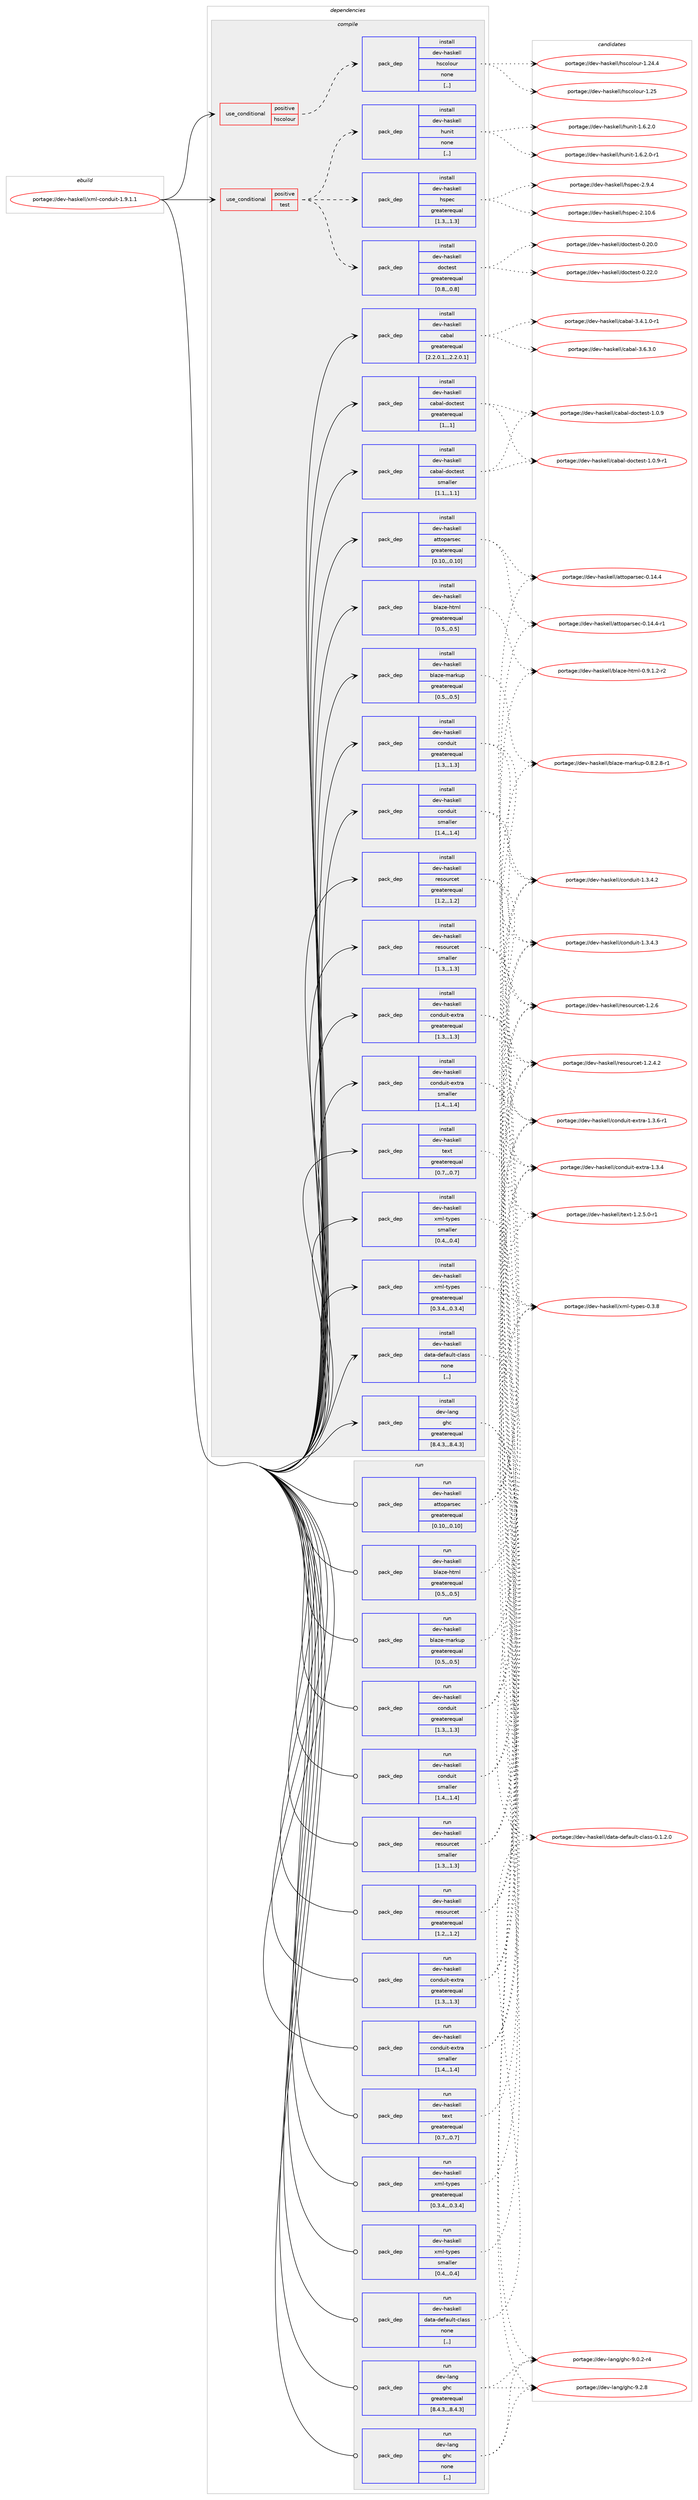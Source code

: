 digraph prolog {

# *************
# Graph options
# *************

newrank=true;
concentrate=true;
compound=true;
graph [rankdir=LR,fontname=Helvetica,fontsize=10,ranksep=1.5];#, ranksep=2.5, nodesep=0.2];
edge  [arrowhead=vee];
node  [fontname=Helvetica,fontsize=10];

# **********
# The ebuild
# **********

subgraph cluster_leftcol {
color=gray;
label=<<i>ebuild</i>>;
id [label="portage://dev-haskell/xml-conduit-1.9.1.1", color=red, width=4, href="../dev-haskell/xml-conduit-1.9.1.1.svg"];
}

# ****************
# The dependencies
# ****************

subgraph cluster_midcol {
color=gray;
label=<<i>dependencies</i>>;
subgraph cluster_compile {
fillcolor="#eeeeee";
style=filled;
label=<<i>compile</i>>;
subgraph cond21343 {
dependency91643 [label=<<TABLE BORDER="0" CELLBORDER="1" CELLSPACING="0" CELLPADDING="4"><TR><TD ROWSPAN="3" CELLPADDING="10">use_conditional</TD></TR><TR><TD>positive</TD></TR><TR><TD>hscolour</TD></TR></TABLE>>, shape=none, color=red];
subgraph pack69245 {
dependency91644 [label=<<TABLE BORDER="0" CELLBORDER="1" CELLSPACING="0" CELLPADDING="4" WIDTH="220"><TR><TD ROWSPAN="6" CELLPADDING="30">pack_dep</TD></TR><TR><TD WIDTH="110">install</TD></TR><TR><TD>dev-haskell</TD></TR><TR><TD>hscolour</TD></TR><TR><TD>none</TD></TR><TR><TD>[,,]</TD></TR></TABLE>>, shape=none, color=blue];
}
dependency91643:e -> dependency91644:w [weight=20,style="dashed",arrowhead="vee"];
}
id:e -> dependency91643:w [weight=20,style="solid",arrowhead="vee"];
subgraph cond21344 {
dependency91645 [label=<<TABLE BORDER="0" CELLBORDER="1" CELLSPACING="0" CELLPADDING="4"><TR><TD ROWSPAN="3" CELLPADDING="10">use_conditional</TD></TR><TR><TD>positive</TD></TR><TR><TD>test</TD></TR></TABLE>>, shape=none, color=red];
subgraph pack69246 {
dependency91646 [label=<<TABLE BORDER="0" CELLBORDER="1" CELLSPACING="0" CELLPADDING="4" WIDTH="220"><TR><TD ROWSPAN="6" CELLPADDING="30">pack_dep</TD></TR><TR><TD WIDTH="110">install</TD></TR><TR><TD>dev-haskell</TD></TR><TR><TD>doctest</TD></TR><TR><TD>greaterequal</TD></TR><TR><TD>[0.8,,,0.8]</TD></TR></TABLE>>, shape=none, color=blue];
}
dependency91645:e -> dependency91646:w [weight=20,style="dashed",arrowhead="vee"];
subgraph pack69247 {
dependency91647 [label=<<TABLE BORDER="0" CELLBORDER="1" CELLSPACING="0" CELLPADDING="4" WIDTH="220"><TR><TD ROWSPAN="6" CELLPADDING="30">pack_dep</TD></TR><TR><TD WIDTH="110">install</TD></TR><TR><TD>dev-haskell</TD></TR><TR><TD>hspec</TD></TR><TR><TD>greaterequal</TD></TR><TR><TD>[1.3,,,1.3]</TD></TR></TABLE>>, shape=none, color=blue];
}
dependency91645:e -> dependency91647:w [weight=20,style="dashed",arrowhead="vee"];
subgraph pack69248 {
dependency91648 [label=<<TABLE BORDER="0" CELLBORDER="1" CELLSPACING="0" CELLPADDING="4" WIDTH="220"><TR><TD ROWSPAN="6" CELLPADDING="30">pack_dep</TD></TR><TR><TD WIDTH="110">install</TD></TR><TR><TD>dev-haskell</TD></TR><TR><TD>hunit</TD></TR><TR><TD>none</TD></TR><TR><TD>[,,]</TD></TR></TABLE>>, shape=none, color=blue];
}
dependency91645:e -> dependency91648:w [weight=20,style="dashed",arrowhead="vee"];
}
id:e -> dependency91645:w [weight=20,style="solid",arrowhead="vee"];
subgraph pack69249 {
dependency91649 [label=<<TABLE BORDER="0" CELLBORDER="1" CELLSPACING="0" CELLPADDING="4" WIDTH="220"><TR><TD ROWSPAN="6" CELLPADDING="30">pack_dep</TD></TR><TR><TD WIDTH="110">install</TD></TR><TR><TD>dev-haskell</TD></TR><TR><TD>attoparsec</TD></TR><TR><TD>greaterequal</TD></TR><TR><TD>[0.10,,,0.10]</TD></TR></TABLE>>, shape=none, color=blue];
}
id:e -> dependency91649:w [weight=20,style="solid",arrowhead="vee"];
subgraph pack69250 {
dependency91650 [label=<<TABLE BORDER="0" CELLBORDER="1" CELLSPACING="0" CELLPADDING="4" WIDTH="220"><TR><TD ROWSPAN="6" CELLPADDING="30">pack_dep</TD></TR><TR><TD WIDTH="110">install</TD></TR><TR><TD>dev-haskell</TD></TR><TR><TD>blaze-html</TD></TR><TR><TD>greaterequal</TD></TR><TR><TD>[0.5,,,0.5]</TD></TR></TABLE>>, shape=none, color=blue];
}
id:e -> dependency91650:w [weight=20,style="solid",arrowhead="vee"];
subgraph pack69251 {
dependency91651 [label=<<TABLE BORDER="0" CELLBORDER="1" CELLSPACING="0" CELLPADDING="4" WIDTH="220"><TR><TD ROWSPAN="6" CELLPADDING="30">pack_dep</TD></TR><TR><TD WIDTH="110">install</TD></TR><TR><TD>dev-haskell</TD></TR><TR><TD>blaze-markup</TD></TR><TR><TD>greaterequal</TD></TR><TR><TD>[0.5,,,0.5]</TD></TR></TABLE>>, shape=none, color=blue];
}
id:e -> dependency91651:w [weight=20,style="solid",arrowhead="vee"];
subgraph pack69252 {
dependency91652 [label=<<TABLE BORDER="0" CELLBORDER="1" CELLSPACING="0" CELLPADDING="4" WIDTH="220"><TR><TD ROWSPAN="6" CELLPADDING="30">pack_dep</TD></TR><TR><TD WIDTH="110">install</TD></TR><TR><TD>dev-haskell</TD></TR><TR><TD>cabal</TD></TR><TR><TD>greaterequal</TD></TR><TR><TD>[2.2.0.1,,,2.2.0.1]</TD></TR></TABLE>>, shape=none, color=blue];
}
id:e -> dependency91652:w [weight=20,style="solid",arrowhead="vee"];
subgraph pack69253 {
dependency91653 [label=<<TABLE BORDER="0" CELLBORDER="1" CELLSPACING="0" CELLPADDING="4" WIDTH="220"><TR><TD ROWSPAN="6" CELLPADDING="30">pack_dep</TD></TR><TR><TD WIDTH="110">install</TD></TR><TR><TD>dev-haskell</TD></TR><TR><TD>cabal-doctest</TD></TR><TR><TD>greaterequal</TD></TR><TR><TD>[1,,,1]</TD></TR></TABLE>>, shape=none, color=blue];
}
id:e -> dependency91653:w [weight=20,style="solid",arrowhead="vee"];
subgraph pack69254 {
dependency91654 [label=<<TABLE BORDER="0" CELLBORDER="1" CELLSPACING="0" CELLPADDING="4" WIDTH="220"><TR><TD ROWSPAN="6" CELLPADDING="30">pack_dep</TD></TR><TR><TD WIDTH="110">install</TD></TR><TR><TD>dev-haskell</TD></TR><TR><TD>cabal-doctest</TD></TR><TR><TD>smaller</TD></TR><TR><TD>[1.1,,,1.1]</TD></TR></TABLE>>, shape=none, color=blue];
}
id:e -> dependency91654:w [weight=20,style="solid",arrowhead="vee"];
subgraph pack69255 {
dependency91655 [label=<<TABLE BORDER="0" CELLBORDER="1" CELLSPACING="0" CELLPADDING="4" WIDTH="220"><TR><TD ROWSPAN="6" CELLPADDING="30">pack_dep</TD></TR><TR><TD WIDTH="110">install</TD></TR><TR><TD>dev-haskell</TD></TR><TR><TD>conduit</TD></TR><TR><TD>greaterequal</TD></TR><TR><TD>[1.3,,,1.3]</TD></TR></TABLE>>, shape=none, color=blue];
}
id:e -> dependency91655:w [weight=20,style="solid",arrowhead="vee"];
subgraph pack69256 {
dependency91656 [label=<<TABLE BORDER="0" CELLBORDER="1" CELLSPACING="0" CELLPADDING="4" WIDTH="220"><TR><TD ROWSPAN="6" CELLPADDING="30">pack_dep</TD></TR><TR><TD WIDTH="110">install</TD></TR><TR><TD>dev-haskell</TD></TR><TR><TD>conduit</TD></TR><TR><TD>smaller</TD></TR><TR><TD>[1.4,,,1.4]</TD></TR></TABLE>>, shape=none, color=blue];
}
id:e -> dependency91656:w [weight=20,style="solid",arrowhead="vee"];
subgraph pack69257 {
dependency91657 [label=<<TABLE BORDER="0" CELLBORDER="1" CELLSPACING="0" CELLPADDING="4" WIDTH="220"><TR><TD ROWSPAN="6" CELLPADDING="30">pack_dep</TD></TR><TR><TD WIDTH="110">install</TD></TR><TR><TD>dev-haskell</TD></TR><TR><TD>conduit-extra</TD></TR><TR><TD>greaterequal</TD></TR><TR><TD>[1.3,,,1.3]</TD></TR></TABLE>>, shape=none, color=blue];
}
id:e -> dependency91657:w [weight=20,style="solid",arrowhead="vee"];
subgraph pack69258 {
dependency91658 [label=<<TABLE BORDER="0" CELLBORDER="1" CELLSPACING="0" CELLPADDING="4" WIDTH="220"><TR><TD ROWSPAN="6" CELLPADDING="30">pack_dep</TD></TR><TR><TD WIDTH="110">install</TD></TR><TR><TD>dev-haskell</TD></TR><TR><TD>conduit-extra</TD></TR><TR><TD>smaller</TD></TR><TR><TD>[1.4,,,1.4]</TD></TR></TABLE>>, shape=none, color=blue];
}
id:e -> dependency91658:w [weight=20,style="solid",arrowhead="vee"];
subgraph pack69259 {
dependency91659 [label=<<TABLE BORDER="0" CELLBORDER="1" CELLSPACING="0" CELLPADDING="4" WIDTH="220"><TR><TD ROWSPAN="6" CELLPADDING="30">pack_dep</TD></TR><TR><TD WIDTH="110">install</TD></TR><TR><TD>dev-haskell</TD></TR><TR><TD>data-default-class</TD></TR><TR><TD>none</TD></TR><TR><TD>[,,]</TD></TR></TABLE>>, shape=none, color=blue];
}
id:e -> dependency91659:w [weight=20,style="solid",arrowhead="vee"];
subgraph pack69260 {
dependency91660 [label=<<TABLE BORDER="0" CELLBORDER="1" CELLSPACING="0" CELLPADDING="4" WIDTH="220"><TR><TD ROWSPAN="6" CELLPADDING="30">pack_dep</TD></TR><TR><TD WIDTH="110">install</TD></TR><TR><TD>dev-haskell</TD></TR><TR><TD>resourcet</TD></TR><TR><TD>greaterequal</TD></TR><TR><TD>[1.2,,,1.2]</TD></TR></TABLE>>, shape=none, color=blue];
}
id:e -> dependency91660:w [weight=20,style="solid",arrowhead="vee"];
subgraph pack69261 {
dependency91661 [label=<<TABLE BORDER="0" CELLBORDER="1" CELLSPACING="0" CELLPADDING="4" WIDTH="220"><TR><TD ROWSPAN="6" CELLPADDING="30">pack_dep</TD></TR><TR><TD WIDTH="110">install</TD></TR><TR><TD>dev-haskell</TD></TR><TR><TD>resourcet</TD></TR><TR><TD>smaller</TD></TR><TR><TD>[1.3,,,1.3]</TD></TR></TABLE>>, shape=none, color=blue];
}
id:e -> dependency91661:w [weight=20,style="solid",arrowhead="vee"];
subgraph pack69262 {
dependency91662 [label=<<TABLE BORDER="0" CELLBORDER="1" CELLSPACING="0" CELLPADDING="4" WIDTH="220"><TR><TD ROWSPAN="6" CELLPADDING="30">pack_dep</TD></TR><TR><TD WIDTH="110">install</TD></TR><TR><TD>dev-haskell</TD></TR><TR><TD>text</TD></TR><TR><TD>greaterequal</TD></TR><TR><TD>[0.7,,,0.7]</TD></TR></TABLE>>, shape=none, color=blue];
}
id:e -> dependency91662:w [weight=20,style="solid",arrowhead="vee"];
subgraph pack69263 {
dependency91663 [label=<<TABLE BORDER="0" CELLBORDER="1" CELLSPACING="0" CELLPADDING="4" WIDTH="220"><TR><TD ROWSPAN="6" CELLPADDING="30">pack_dep</TD></TR><TR><TD WIDTH="110">install</TD></TR><TR><TD>dev-haskell</TD></TR><TR><TD>xml-types</TD></TR><TR><TD>greaterequal</TD></TR><TR><TD>[0.3.4,,,0.3.4]</TD></TR></TABLE>>, shape=none, color=blue];
}
id:e -> dependency91663:w [weight=20,style="solid",arrowhead="vee"];
subgraph pack69264 {
dependency91664 [label=<<TABLE BORDER="0" CELLBORDER="1" CELLSPACING="0" CELLPADDING="4" WIDTH="220"><TR><TD ROWSPAN="6" CELLPADDING="30">pack_dep</TD></TR><TR><TD WIDTH="110">install</TD></TR><TR><TD>dev-haskell</TD></TR><TR><TD>xml-types</TD></TR><TR><TD>smaller</TD></TR><TR><TD>[0.4,,,0.4]</TD></TR></TABLE>>, shape=none, color=blue];
}
id:e -> dependency91664:w [weight=20,style="solid",arrowhead="vee"];
subgraph pack69265 {
dependency91665 [label=<<TABLE BORDER="0" CELLBORDER="1" CELLSPACING="0" CELLPADDING="4" WIDTH="220"><TR><TD ROWSPAN="6" CELLPADDING="30">pack_dep</TD></TR><TR><TD WIDTH="110">install</TD></TR><TR><TD>dev-lang</TD></TR><TR><TD>ghc</TD></TR><TR><TD>greaterequal</TD></TR><TR><TD>[8.4.3,,,8.4.3]</TD></TR></TABLE>>, shape=none, color=blue];
}
id:e -> dependency91665:w [weight=20,style="solid",arrowhead="vee"];
}
subgraph cluster_compileandrun {
fillcolor="#eeeeee";
style=filled;
label=<<i>compile and run</i>>;
}
subgraph cluster_run {
fillcolor="#eeeeee";
style=filled;
label=<<i>run</i>>;
subgraph pack69266 {
dependency91666 [label=<<TABLE BORDER="0" CELLBORDER="1" CELLSPACING="0" CELLPADDING="4" WIDTH="220"><TR><TD ROWSPAN="6" CELLPADDING="30">pack_dep</TD></TR><TR><TD WIDTH="110">run</TD></TR><TR><TD>dev-haskell</TD></TR><TR><TD>attoparsec</TD></TR><TR><TD>greaterequal</TD></TR><TR><TD>[0.10,,,0.10]</TD></TR></TABLE>>, shape=none, color=blue];
}
id:e -> dependency91666:w [weight=20,style="solid",arrowhead="odot"];
subgraph pack69267 {
dependency91667 [label=<<TABLE BORDER="0" CELLBORDER="1" CELLSPACING="0" CELLPADDING="4" WIDTH="220"><TR><TD ROWSPAN="6" CELLPADDING="30">pack_dep</TD></TR><TR><TD WIDTH="110">run</TD></TR><TR><TD>dev-haskell</TD></TR><TR><TD>blaze-html</TD></TR><TR><TD>greaterequal</TD></TR><TR><TD>[0.5,,,0.5]</TD></TR></TABLE>>, shape=none, color=blue];
}
id:e -> dependency91667:w [weight=20,style="solid",arrowhead="odot"];
subgraph pack69268 {
dependency91668 [label=<<TABLE BORDER="0" CELLBORDER="1" CELLSPACING="0" CELLPADDING="4" WIDTH="220"><TR><TD ROWSPAN="6" CELLPADDING="30">pack_dep</TD></TR><TR><TD WIDTH="110">run</TD></TR><TR><TD>dev-haskell</TD></TR><TR><TD>blaze-markup</TD></TR><TR><TD>greaterequal</TD></TR><TR><TD>[0.5,,,0.5]</TD></TR></TABLE>>, shape=none, color=blue];
}
id:e -> dependency91668:w [weight=20,style="solid",arrowhead="odot"];
subgraph pack69269 {
dependency91669 [label=<<TABLE BORDER="0" CELLBORDER="1" CELLSPACING="0" CELLPADDING="4" WIDTH="220"><TR><TD ROWSPAN="6" CELLPADDING="30">pack_dep</TD></TR><TR><TD WIDTH="110">run</TD></TR><TR><TD>dev-haskell</TD></TR><TR><TD>conduit</TD></TR><TR><TD>greaterequal</TD></TR><TR><TD>[1.3,,,1.3]</TD></TR></TABLE>>, shape=none, color=blue];
}
id:e -> dependency91669:w [weight=20,style="solid",arrowhead="odot"];
subgraph pack69270 {
dependency91670 [label=<<TABLE BORDER="0" CELLBORDER="1" CELLSPACING="0" CELLPADDING="4" WIDTH="220"><TR><TD ROWSPAN="6" CELLPADDING="30">pack_dep</TD></TR><TR><TD WIDTH="110">run</TD></TR><TR><TD>dev-haskell</TD></TR><TR><TD>conduit</TD></TR><TR><TD>smaller</TD></TR><TR><TD>[1.4,,,1.4]</TD></TR></TABLE>>, shape=none, color=blue];
}
id:e -> dependency91670:w [weight=20,style="solid",arrowhead="odot"];
subgraph pack69271 {
dependency91671 [label=<<TABLE BORDER="0" CELLBORDER="1" CELLSPACING="0" CELLPADDING="4" WIDTH="220"><TR><TD ROWSPAN="6" CELLPADDING="30">pack_dep</TD></TR><TR><TD WIDTH="110">run</TD></TR><TR><TD>dev-haskell</TD></TR><TR><TD>conduit-extra</TD></TR><TR><TD>greaterequal</TD></TR><TR><TD>[1.3,,,1.3]</TD></TR></TABLE>>, shape=none, color=blue];
}
id:e -> dependency91671:w [weight=20,style="solid",arrowhead="odot"];
subgraph pack69272 {
dependency91672 [label=<<TABLE BORDER="0" CELLBORDER="1" CELLSPACING="0" CELLPADDING="4" WIDTH="220"><TR><TD ROWSPAN="6" CELLPADDING="30">pack_dep</TD></TR><TR><TD WIDTH="110">run</TD></TR><TR><TD>dev-haskell</TD></TR><TR><TD>conduit-extra</TD></TR><TR><TD>smaller</TD></TR><TR><TD>[1.4,,,1.4]</TD></TR></TABLE>>, shape=none, color=blue];
}
id:e -> dependency91672:w [weight=20,style="solid",arrowhead="odot"];
subgraph pack69273 {
dependency91673 [label=<<TABLE BORDER="0" CELLBORDER="1" CELLSPACING="0" CELLPADDING="4" WIDTH="220"><TR><TD ROWSPAN="6" CELLPADDING="30">pack_dep</TD></TR><TR><TD WIDTH="110">run</TD></TR><TR><TD>dev-haskell</TD></TR><TR><TD>data-default-class</TD></TR><TR><TD>none</TD></TR><TR><TD>[,,]</TD></TR></TABLE>>, shape=none, color=blue];
}
id:e -> dependency91673:w [weight=20,style="solid",arrowhead="odot"];
subgraph pack69274 {
dependency91674 [label=<<TABLE BORDER="0" CELLBORDER="1" CELLSPACING="0" CELLPADDING="4" WIDTH="220"><TR><TD ROWSPAN="6" CELLPADDING="30">pack_dep</TD></TR><TR><TD WIDTH="110">run</TD></TR><TR><TD>dev-haskell</TD></TR><TR><TD>resourcet</TD></TR><TR><TD>greaterequal</TD></TR><TR><TD>[1.2,,,1.2]</TD></TR></TABLE>>, shape=none, color=blue];
}
id:e -> dependency91674:w [weight=20,style="solid",arrowhead="odot"];
subgraph pack69275 {
dependency91675 [label=<<TABLE BORDER="0" CELLBORDER="1" CELLSPACING="0" CELLPADDING="4" WIDTH="220"><TR><TD ROWSPAN="6" CELLPADDING="30">pack_dep</TD></TR><TR><TD WIDTH="110">run</TD></TR><TR><TD>dev-haskell</TD></TR><TR><TD>resourcet</TD></TR><TR><TD>smaller</TD></TR><TR><TD>[1.3,,,1.3]</TD></TR></TABLE>>, shape=none, color=blue];
}
id:e -> dependency91675:w [weight=20,style="solid",arrowhead="odot"];
subgraph pack69276 {
dependency91676 [label=<<TABLE BORDER="0" CELLBORDER="1" CELLSPACING="0" CELLPADDING="4" WIDTH="220"><TR><TD ROWSPAN="6" CELLPADDING="30">pack_dep</TD></TR><TR><TD WIDTH="110">run</TD></TR><TR><TD>dev-haskell</TD></TR><TR><TD>text</TD></TR><TR><TD>greaterequal</TD></TR><TR><TD>[0.7,,,0.7]</TD></TR></TABLE>>, shape=none, color=blue];
}
id:e -> dependency91676:w [weight=20,style="solid",arrowhead="odot"];
subgraph pack69277 {
dependency91677 [label=<<TABLE BORDER="0" CELLBORDER="1" CELLSPACING="0" CELLPADDING="4" WIDTH="220"><TR><TD ROWSPAN="6" CELLPADDING="30">pack_dep</TD></TR><TR><TD WIDTH="110">run</TD></TR><TR><TD>dev-haskell</TD></TR><TR><TD>xml-types</TD></TR><TR><TD>greaterequal</TD></TR><TR><TD>[0.3.4,,,0.3.4]</TD></TR></TABLE>>, shape=none, color=blue];
}
id:e -> dependency91677:w [weight=20,style="solid",arrowhead="odot"];
subgraph pack69278 {
dependency91678 [label=<<TABLE BORDER="0" CELLBORDER="1" CELLSPACING="0" CELLPADDING="4" WIDTH="220"><TR><TD ROWSPAN="6" CELLPADDING="30">pack_dep</TD></TR><TR><TD WIDTH="110">run</TD></TR><TR><TD>dev-haskell</TD></TR><TR><TD>xml-types</TD></TR><TR><TD>smaller</TD></TR><TR><TD>[0.4,,,0.4]</TD></TR></TABLE>>, shape=none, color=blue];
}
id:e -> dependency91678:w [weight=20,style="solid",arrowhead="odot"];
subgraph pack69279 {
dependency91679 [label=<<TABLE BORDER="0" CELLBORDER="1" CELLSPACING="0" CELLPADDING="4" WIDTH="220"><TR><TD ROWSPAN="6" CELLPADDING="30">pack_dep</TD></TR><TR><TD WIDTH="110">run</TD></TR><TR><TD>dev-lang</TD></TR><TR><TD>ghc</TD></TR><TR><TD>greaterequal</TD></TR><TR><TD>[8.4.3,,,8.4.3]</TD></TR></TABLE>>, shape=none, color=blue];
}
id:e -> dependency91679:w [weight=20,style="solid",arrowhead="odot"];
subgraph pack69280 {
dependency91680 [label=<<TABLE BORDER="0" CELLBORDER="1" CELLSPACING="0" CELLPADDING="4" WIDTH="220"><TR><TD ROWSPAN="6" CELLPADDING="30">pack_dep</TD></TR><TR><TD WIDTH="110">run</TD></TR><TR><TD>dev-lang</TD></TR><TR><TD>ghc</TD></TR><TR><TD>none</TD></TR><TR><TD>[,,]</TD></TR></TABLE>>, shape=none, color=blue];
}
id:e -> dependency91680:w [weight=20,style="solid",arrowhead="odot"];
}
}

# **************
# The candidates
# **************

subgraph cluster_choices {
rank=same;
color=gray;
label=<<i>candidates</i>>;

subgraph choice69245 {
color=black;
nodesep=1;
choice100101118451049711510710110810847104115991111081111171144549465053 [label="portage://dev-haskell/hscolour-1.25", color=red, width=4,href="../dev-haskell/hscolour-1.25.svg"];
choice1001011184510497115107101108108471041159911110811111711445494650524652 [label="portage://dev-haskell/hscolour-1.24.4", color=red, width=4,href="../dev-haskell/hscolour-1.24.4.svg"];
dependency91644:e -> choice100101118451049711510710110810847104115991111081111171144549465053:w [style=dotted,weight="100"];
dependency91644:e -> choice1001011184510497115107101108108471041159911110811111711445494650524652:w [style=dotted,weight="100"];
}
subgraph choice69246 {
color=black;
nodesep=1;
choice1001011184510497115107101108108471001119911610111511645484650504648 [label="portage://dev-haskell/doctest-0.22.0", color=red, width=4,href="../dev-haskell/doctest-0.22.0.svg"];
choice1001011184510497115107101108108471001119911610111511645484650484648 [label="portage://dev-haskell/doctest-0.20.0", color=red, width=4,href="../dev-haskell/doctest-0.20.0.svg"];
dependency91646:e -> choice1001011184510497115107101108108471001119911610111511645484650504648:w [style=dotted,weight="100"];
dependency91646:e -> choice1001011184510497115107101108108471001119911610111511645484650484648:w [style=dotted,weight="100"];
}
subgraph choice69247 {
color=black;
nodesep=1;
choice1001011184510497115107101108108471041151121019945504649484654 [label="portage://dev-haskell/hspec-2.10.6", color=red, width=4,href="../dev-haskell/hspec-2.10.6.svg"];
choice10010111845104971151071011081084710411511210199455046574652 [label="portage://dev-haskell/hspec-2.9.4", color=red, width=4,href="../dev-haskell/hspec-2.9.4.svg"];
dependency91647:e -> choice1001011184510497115107101108108471041151121019945504649484654:w [style=dotted,weight="100"];
dependency91647:e -> choice10010111845104971151071011081084710411511210199455046574652:w [style=dotted,weight="100"];
}
subgraph choice69248 {
color=black;
nodesep=1;
choice10010111845104971151071011081084710411711010511645494654465046484511449 [label="portage://dev-haskell/hunit-1.6.2.0-r1", color=red, width=4,href="../dev-haskell/hunit-1.6.2.0-r1.svg"];
choice1001011184510497115107101108108471041171101051164549465446504648 [label="portage://dev-haskell/hunit-1.6.2.0", color=red, width=4,href="../dev-haskell/hunit-1.6.2.0.svg"];
dependency91648:e -> choice10010111845104971151071011081084710411711010511645494654465046484511449:w [style=dotted,weight="100"];
dependency91648:e -> choice1001011184510497115107101108108471041171101051164549465446504648:w [style=dotted,weight="100"];
}
subgraph choice69249 {
color=black;
nodesep=1;
choice100101118451049711510710110810847971161161111129711411510199454846495246524511449 [label="portage://dev-haskell/attoparsec-0.14.4-r1", color=red, width=4,href="../dev-haskell/attoparsec-0.14.4-r1.svg"];
choice10010111845104971151071011081084797116116111112971141151019945484649524652 [label="portage://dev-haskell/attoparsec-0.14.4", color=red, width=4,href="../dev-haskell/attoparsec-0.14.4.svg"];
dependency91649:e -> choice100101118451049711510710110810847971161161111129711411510199454846495246524511449:w [style=dotted,weight="100"];
dependency91649:e -> choice10010111845104971151071011081084797116116111112971141151019945484649524652:w [style=dotted,weight="100"];
}
subgraph choice69250 {
color=black;
nodesep=1;
choice10010111845104971151071011081084798108971221014510411610910845484657464946504511450 [label="portage://dev-haskell/blaze-html-0.9.1.2-r2", color=red, width=4,href="../dev-haskell/blaze-html-0.9.1.2-r2.svg"];
dependency91650:e -> choice10010111845104971151071011081084798108971221014510411610910845484657464946504511450:w [style=dotted,weight="100"];
}
subgraph choice69251 {
color=black;
nodesep=1;
choice1001011184510497115107101108108479810897122101451099711410711711245484656465046564511449 [label="portage://dev-haskell/blaze-markup-0.8.2.8-r1", color=red, width=4,href="../dev-haskell/blaze-markup-0.8.2.8-r1.svg"];
dependency91651:e -> choice1001011184510497115107101108108479810897122101451099711410711711245484656465046564511449:w [style=dotted,weight="100"];
}
subgraph choice69252 {
color=black;
nodesep=1;
choice100101118451049711510710110810847999798971084551465446514648 [label="portage://dev-haskell/cabal-3.6.3.0", color=red, width=4,href="../dev-haskell/cabal-3.6.3.0.svg"];
choice1001011184510497115107101108108479997989710845514652464946484511449 [label="portage://dev-haskell/cabal-3.4.1.0-r1", color=red, width=4,href="../dev-haskell/cabal-3.4.1.0-r1.svg"];
dependency91652:e -> choice100101118451049711510710110810847999798971084551465446514648:w [style=dotted,weight="100"];
dependency91652:e -> choice1001011184510497115107101108108479997989710845514652464946484511449:w [style=dotted,weight="100"];
}
subgraph choice69253 {
color=black;
nodesep=1;
choice1001011184510497115107101108108479997989710845100111991161011151164549464846574511449 [label="portage://dev-haskell/cabal-doctest-1.0.9-r1", color=red, width=4,href="../dev-haskell/cabal-doctest-1.0.9-r1.svg"];
choice100101118451049711510710110810847999798971084510011199116101115116454946484657 [label="portage://dev-haskell/cabal-doctest-1.0.9", color=red, width=4,href="../dev-haskell/cabal-doctest-1.0.9.svg"];
dependency91653:e -> choice1001011184510497115107101108108479997989710845100111991161011151164549464846574511449:w [style=dotted,weight="100"];
dependency91653:e -> choice100101118451049711510710110810847999798971084510011199116101115116454946484657:w [style=dotted,weight="100"];
}
subgraph choice69254 {
color=black;
nodesep=1;
choice1001011184510497115107101108108479997989710845100111991161011151164549464846574511449 [label="portage://dev-haskell/cabal-doctest-1.0.9-r1", color=red, width=4,href="../dev-haskell/cabal-doctest-1.0.9-r1.svg"];
choice100101118451049711510710110810847999798971084510011199116101115116454946484657 [label="portage://dev-haskell/cabal-doctest-1.0.9", color=red, width=4,href="../dev-haskell/cabal-doctest-1.0.9.svg"];
dependency91654:e -> choice1001011184510497115107101108108479997989710845100111991161011151164549464846574511449:w [style=dotted,weight="100"];
dependency91654:e -> choice100101118451049711510710110810847999798971084510011199116101115116454946484657:w [style=dotted,weight="100"];
}
subgraph choice69255 {
color=black;
nodesep=1;
choice100101118451049711510710110810847991111101001171051164549465146524651 [label="portage://dev-haskell/conduit-1.3.4.3", color=red, width=4,href="../dev-haskell/conduit-1.3.4.3.svg"];
choice100101118451049711510710110810847991111101001171051164549465146524650 [label="portage://dev-haskell/conduit-1.3.4.2", color=red, width=4,href="../dev-haskell/conduit-1.3.4.2.svg"];
dependency91655:e -> choice100101118451049711510710110810847991111101001171051164549465146524651:w [style=dotted,weight="100"];
dependency91655:e -> choice100101118451049711510710110810847991111101001171051164549465146524650:w [style=dotted,weight="100"];
}
subgraph choice69256 {
color=black;
nodesep=1;
choice100101118451049711510710110810847991111101001171051164549465146524651 [label="portage://dev-haskell/conduit-1.3.4.3", color=red, width=4,href="../dev-haskell/conduit-1.3.4.3.svg"];
choice100101118451049711510710110810847991111101001171051164549465146524650 [label="portage://dev-haskell/conduit-1.3.4.2", color=red, width=4,href="../dev-haskell/conduit-1.3.4.2.svg"];
dependency91656:e -> choice100101118451049711510710110810847991111101001171051164549465146524651:w [style=dotted,weight="100"];
dependency91656:e -> choice100101118451049711510710110810847991111101001171051164549465146524650:w [style=dotted,weight="100"];
}
subgraph choice69257 {
color=black;
nodesep=1;
choice1001011184510497115107101108108479911111010011710511645101120116114974549465146544511449 [label="portage://dev-haskell/conduit-extra-1.3.6-r1", color=red, width=4,href="../dev-haskell/conduit-extra-1.3.6-r1.svg"];
choice100101118451049711510710110810847991111101001171051164510112011611497454946514652 [label="portage://dev-haskell/conduit-extra-1.3.4", color=red, width=4,href="../dev-haskell/conduit-extra-1.3.4.svg"];
dependency91657:e -> choice1001011184510497115107101108108479911111010011710511645101120116114974549465146544511449:w [style=dotted,weight="100"];
dependency91657:e -> choice100101118451049711510710110810847991111101001171051164510112011611497454946514652:w [style=dotted,weight="100"];
}
subgraph choice69258 {
color=black;
nodesep=1;
choice1001011184510497115107101108108479911111010011710511645101120116114974549465146544511449 [label="portage://dev-haskell/conduit-extra-1.3.6-r1", color=red, width=4,href="../dev-haskell/conduit-extra-1.3.6-r1.svg"];
choice100101118451049711510710110810847991111101001171051164510112011611497454946514652 [label="portage://dev-haskell/conduit-extra-1.3.4", color=red, width=4,href="../dev-haskell/conduit-extra-1.3.4.svg"];
dependency91658:e -> choice1001011184510497115107101108108479911111010011710511645101120116114974549465146544511449:w [style=dotted,weight="100"];
dependency91658:e -> choice100101118451049711510710110810847991111101001171051164510112011611497454946514652:w [style=dotted,weight="100"];
}
subgraph choice69259 {
color=black;
nodesep=1;
choice100101118451049711510710110810847100971169745100101102971171081164599108971151154548464946504648 [label="portage://dev-haskell/data-default-class-0.1.2.0", color=red, width=4,href="../dev-haskell/data-default-class-0.1.2.0.svg"];
dependency91659:e -> choice100101118451049711510710110810847100971169745100101102971171081164599108971151154548464946504648:w [style=dotted,weight="100"];
}
subgraph choice69260 {
color=black;
nodesep=1;
choice10010111845104971151071011081084711410111511111711499101116454946504654 [label="portage://dev-haskell/resourcet-1.2.6", color=red, width=4,href="../dev-haskell/resourcet-1.2.6.svg"];
choice100101118451049711510710110810847114101115111117114991011164549465046524650 [label="portage://dev-haskell/resourcet-1.2.4.2", color=red, width=4,href="../dev-haskell/resourcet-1.2.4.2.svg"];
dependency91660:e -> choice10010111845104971151071011081084711410111511111711499101116454946504654:w [style=dotted,weight="100"];
dependency91660:e -> choice100101118451049711510710110810847114101115111117114991011164549465046524650:w [style=dotted,weight="100"];
}
subgraph choice69261 {
color=black;
nodesep=1;
choice10010111845104971151071011081084711410111511111711499101116454946504654 [label="portage://dev-haskell/resourcet-1.2.6", color=red, width=4,href="../dev-haskell/resourcet-1.2.6.svg"];
choice100101118451049711510710110810847114101115111117114991011164549465046524650 [label="portage://dev-haskell/resourcet-1.2.4.2", color=red, width=4,href="../dev-haskell/resourcet-1.2.4.2.svg"];
dependency91661:e -> choice10010111845104971151071011081084711410111511111711499101116454946504654:w [style=dotted,weight="100"];
dependency91661:e -> choice100101118451049711510710110810847114101115111117114991011164549465046524650:w [style=dotted,weight="100"];
}
subgraph choice69262 {
color=black;
nodesep=1;
choice10010111845104971151071011081084711610112011645494650465346484511449 [label="portage://dev-haskell/text-1.2.5.0-r1", color=red, width=4,href="../dev-haskell/text-1.2.5.0-r1.svg"];
dependency91662:e -> choice10010111845104971151071011081084711610112011645494650465346484511449:w [style=dotted,weight="100"];
}
subgraph choice69263 {
color=black;
nodesep=1;
choice10010111845104971151071011081084712010910845116121112101115454846514656 [label="portage://dev-haskell/xml-types-0.3.8", color=red, width=4,href="../dev-haskell/xml-types-0.3.8.svg"];
dependency91663:e -> choice10010111845104971151071011081084712010910845116121112101115454846514656:w [style=dotted,weight="100"];
}
subgraph choice69264 {
color=black;
nodesep=1;
choice10010111845104971151071011081084712010910845116121112101115454846514656 [label="portage://dev-haskell/xml-types-0.3.8", color=red, width=4,href="../dev-haskell/xml-types-0.3.8.svg"];
dependency91664:e -> choice10010111845104971151071011081084712010910845116121112101115454846514656:w [style=dotted,weight="100"];
}
subgraph choice69265 {
color=black;
nodesep=1;
choice10010111845108971101034710310499455746504656 [label="portage://dev-lang/ghc-9.2.8", color=red, width=4,href="../dev-lang/ghc-9.2.8.svg"];
choice100101118451089711010347103104994557464846504511452 [label="portage://dev-lang/ghc-9.0.2-r4", color=red, width=4,href="../dev-lang/ghc-9.0.2-r4.svg"];
dependency91665:e -> choice10010111845108971101034710310499455746504656:w [style=dotted,weight="100"];
dependency91665:e -> choice100101118451089711010347103104994557464846504511452:w [style=dotted,weight="100"];
}
subgraph choice69266 {
color=black;
nodesep=1;
choice100101118451049711510710110810847971161161111129711411510199454846495246524511449 [label="portage://dev-haskell/attoparsec-0.14.4-r1", color=red, width=4,href="../dev-haskell/attoparsec-0.14.4-r1.svg"];
choice10010111845104971151071011081084797116116111112971141151019945484649524652 [label="portage://dev-haskell/attoparsec-0.14.4", color=red, width=4,href="../dev-haskell/attoparsec-0.14.4.svg"];
dependency91666:e -> choice100101118451049711510710110810847971161161111129711411510199454846495246524511449:w [style=dotted,weight="100"];
dependency91666:e -> choice10010111845104971151071011081084797116116111112971141151019945484649524652:w [style=dotted,weight="100"];
}
subgraph choice69267 {
color=black;
nodesep=1;
choice10010111845104971151071011081084798108971221014510411610910845484657464946504511450 [label="portage://dev-haskell/blaze-html-0.9.1.2-r2", color=red, width=4,href="../dev-haskell/blaze-html-0.9.1.2-r2.svg"];
dependency91667:e -> choice10010111845104971151071011081084798108971221014510411610910845484657464946504511450:w [style=dotted,weight="100"];
}
subgraph choice69268 {
color=black;
nodesep=1;
choice1001011184510497115107101108108479810897122101451099711410711711245484656465046564511449 [label="portage://dev-haskell/blaze-markup-0.8.2.8-r1", color=red, width=4,href="../dev-haskell/blaze-markup-0.8.2.8-r1.svg"];
dependency91668:e -> choice1001011184510497115107101108108479810897122101451099711410711711245484656465046564511449:w [style=dotted,weight="100"];
}
subgraph choice69269 {
color=black;
nodesep=1;
choice100101118451049711510710110810847991111101001171051164549465146524651 [label="portage://dev-haskell/conduit-1.3.4.3", color=red, width=4,href="../dev-haskell/conduit-1.3.4.3.svg"];
choice100101118451049711510710110810847991111101001171051164549465146524650 [label="portage://dev-haskell/conduit-1.3.4.2", color=red, width=4,href="../dev-haskell/conduit-1.3.4.2.svg"];
dependency91669:e -> choice100101118451049711510710110810847991111101001171051164549465146524651:w [style=dotted,weight="100"];
dependency91669:e -> choice100101118451049711510710110810847991111101001171051164549465146524650:w [style=dotted,weight="100"];
}
subgraph choice69270 {
color=black;
nodesep=1;
choice100101118451049711510710110810847991111101001171051164549465146524651 [label="portage://dev-haskell/conduit-1.3.4.3", color=red, width=4,href="../dev-haskell/conduit-1.3.4.3.svg"];
choice100101118451049711510710110810847991111101001171051164549465146524650 [label="portage://dev-haskell/conduit-1.3.4.2", color=red, width=4,href="../dev-haskell/conduit-1.3.4.2.svg"];
dependency91670:e -> choice100101118451049711510710110810847991111101001171051164549465146524651:w [style=dotted,weight="100"];
dependency91670:e -> choice100101118451049711510710110810847991111101001171051164549465146524650:w [style=dotted,weight="100"];
}
subgraph choice69271 {
color=black;
nodesep=1;
choice1001011184510497115107101108108479911111010011710511645101120116114974549465146544511449 [label="portage://dev-haskell/conduit-extra-1.3.6-r1", color=red, width=4,href="../dev-haskell/conduit-extra-1.3.6-r1.svg"];
choice100101118451049711510710110810847991111101001171051164510112011611497454946514652 [label="portage://dev-haskell/conduit-extra-1.3.4", color=red, width=4,href="../dev-haskell/conduit-extra-1.3.4.svg"];
dependency91671:e -> choice1001011184510497115107101108108479911111010011710511645101120116114974549465146544511449:w [style=dotted,weight="100"];
dependency91671:e -> choice100101118451049711510710110810847991111101001171051164510112011611497454946514652:w [style=dotted,weight="100"];
}
subgraph choice69272 {
color=black;
nodesep=1;
choice1001011184510497115107101108108479911111010011710511645101120116114974549465146544511449 [label="portage://dev-haskell/conduit-extra-1.3.6-r1", color=red, width=4,href="../dev-haskell/conduit-extra-1.3.6-r1.svg"];
choice100101118451049711510710110810847991111101001171051164510112011611497454946514652 [label="portage://dev-haskell/conduit-extra-1.3.4", color=red, width=4,href="../dev-haskell/conduit-extra-1.3.4.svg"];
dependency91672:e -> choice1001011184510497115107101108108479911111010011710511645101120116114974549465146544511449:w [style=dotted,weight="100"];
dependency91672:e -> choice100101118451049711510710110810847991111101001171051164510112011611497454946514652:w [style=dotted,weight="100"];
}
subgraph choice69273 {
color=black;
nodesep=1;
choice100101118451049711510710110810847100971169745100101102971171081164599108971151154548464946504648 [label="portage://dev-haskell/data-default-class-0.1.2.0", color=red, width=4,href="../dev-haskell/data-default-class-0.1.2.0.svg"];
dependency91673:e -> choice100101118451049711510710110810847100971169745100101102971171081164599108971151154548464946504648:w [style=dotted,weight="100"];
}
subgraph choice69274 {
color=black;
nodesep=1;
choice10010111845104971151071011081084711410111511111711499101116454946504654 [label="portage://dev-haskell/resourcet-1.2.6", color=red, width=4,href="../dev-haskell/resourcet-1.2.6.svg"];
choice100101118451049711510710110810847114101115111117114991011164549465046524650 [label="portage://dev-haskell/resourcet-1.2.4.2", color=red, width=4,href="../dev-haskell/resourcet-1.2.4.2.svg"];
dependency91674:e -> choice10010111845104971151071011081084711410111511111711499101116454946504654:w [style=dotted,weight="100"];
dependency91674:e -> choice100101118451049711510710110810847114101115111117114991011164549465046524650:w [style=dotted,weight="100"];
}
subgraph choice69275 {
color=black;
nodesep=1;
choice10010111845104971151071011081084711410111511111711499101116454946504654 [label="portage://dev-haskell/resourcet-1.2.6", color=red, width=4,href="../dev-haskell/resourcet-1.2.6.svg"];
choice100101118451049711510710110810847114101115111117114991011164549465046524650 [label="portage://dev-haskell/resourcet-1.2.4.2", color=red, width=4,href="../dev-haskell/resourcet-1.2.4.2.svg"];
dependency91675:e -> choice10010111845104971151071011081084711410111511111711499101116454946504654:w [style=dotted,weight="100"];
dependency91675:e -> choice100101118451049711510710110810847114101115111117114991011164549465046524650:w [style=dotted,weight="100"];
}
subgraph choice69276 {
color=black;
nodesep=1;
choice10010111845104971151071011081084711610112011645494650465346484511449 [label="portage://dev-haskell/text-1.2.5.0-r1", color=red, width=4,href="../dev-haskell/text-1.2.5.0-r1.svg"];
dependency91676:e -> choice10010111845104971151071011081084711610112011645494650465346484511449:w [style=dotted,weight="100"];
}
subgraph choice69277 {
color=black;
nodesep=1;
choice10010111845104971151071011081084712010910845116121112101115454846514656 [label="portage://dev-haskell/xml-types-0.3.8", color=red, width=4,href="../dev-haskell/xml-types-0.3.8.svg"];
dependency91677:e -> choice10010111845104971151071011081084712010910845116121112101115454846514656:w [style=dotted,weight="100"];
}
subgraph choice69278 {
color=black;
nodesep=1;
choice10010111845104971151071011081084712010910845116121112101115454846514656 [label="portage://dev-haskell/xml-types-0.3.8", color=red, width=4,href="../dev-haskell/xml-types-0.3.8.svg"];
dependency91678:e -> choice10010111845104971151071011081084712010910845116121112101115454846514656:w [style=dotted,weight="100"];
}
subgraph choice69279 {
color=black;
nodesep=1;
choice10010111845108971101034710310499455746504656 [label="portage://dev-lang/ghc-9.2.8", color=red, width=4,href="../dev-lang/ghc-9.2.8.svg"];
choice100101118451089711010347103104994557464846504511452 [label="portage://dev-lang/ghc-9.0.2-r4", color=red, width=4,href="../dev-lang/ghc-9.0.2-r4.svg"];
dependency91679:e -> choice10010111845108971101034710310499455746504656:w [style=dotted,weight="100"];
dependency91679:e -> choice100101118451089711010347103104994557464846504511452:w [style=dotted,weight="100"];
}
subgraph choice69280 {
color=black;
nodesep=1;
choice10010111845108971101034710310499455746504656 [label="portage://dev-lang/ghc-9.2.8", color=red, width=4,href="../dev-lang/ghc-9.2.8.svg"];
choice100101118451089711010347103104994557464846504511452 [label="portage://dev-lang/ghc-9.0.2-r4", color=red, width=4,href="../dev-lang/ghc-9.0.2-r4.svg"];
dependency91680:e -> choice10010111845108971101034710310499455746504656:w [style=dotted,weight="100"];
dependency91680:e -> choice100101118451089711010347103104994557464846504511452:w [style=dotted,weight="100"];
}
}

}
